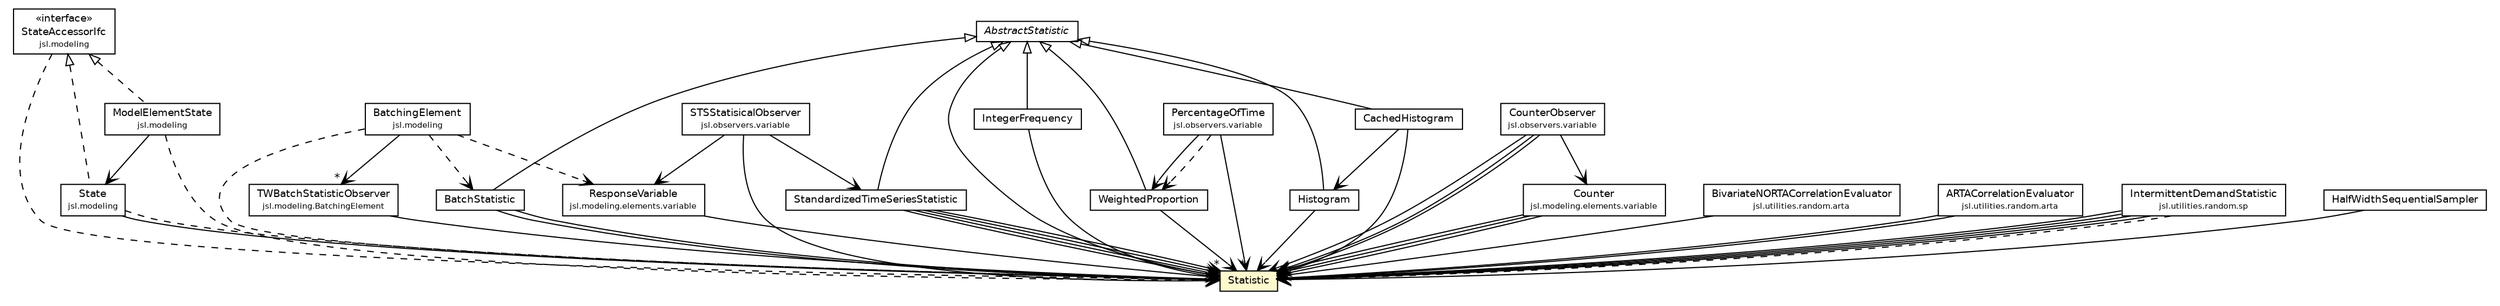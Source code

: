 #!/usr/local/bin/dot
#
# Class diagram 
# Generated by UMLGraph version 5.4 (http://www.umlgraph.org/)
#

digraph G {
	edge [fontname="Helvetica",fontsize=10,labelfontname="Helvetica",labelfontsize=10];
	node [fontname="Helvetica",fontsize=10,shape=plaintext];
	nodesep=0.25;
	ranksep=0.5;
	// jsl.modeling.StateAccessorIfc
	c210096 [label=<<table title="jsl.modeling.StateAccessorIfc" border="0" cellborder="1" cellspacing="0" cellpadding="2" port="p" href="../../modeling/StateAccessorIfc.html">
		<tr><td><table border="0" cellspacing="0" cellpadding="1">
<tr><td align="center" balign="center"> &#171;interface&#187; </td></tr>
<tr><td align="center" balign="center"> StateAccessorIfc </td></tr>
<tr><td align="center" balign="center"><font point-size="7.0"> jsl.modeling </font></td></tr>
		</table></td></tr>
		</table>>, URL="../../modeling/StateAccessorIfc.html", fontname="Helvetica", fontcolor="black", fontsize=9.0];
	// jsl.modeling.State
	c210097 [label=<<table title="jsl.modeling.State" border="0" cellborder="1" cellspacing="0" cellpadding="2" port="p" href="../../modeling/State.html">
		<tr><td><table border="0" cellspacing="0" cellpadding="1">
<tr><td align="center" balign="center"> State </td></tr>
<tr><td align="center" balign="center"><font point-size="7.0"> jsl.modeling </font></td></tr>
		</table></td></tr>
		</table>>, URL="../../modeling/State.html", fontname="Helvetica", fontcolor="black", fontsize=9.0];
	// jsl.modeling.ModelElementState
	c210106 [label=<<table title="jsl.modeling.ModelElementState" border="0" cellborder="1" cellspacing="0" cellpadding="2" port="p" href="../../modeling/ModelElementState.html">
		<tr><td><table border="0" cellspacing="0" cellpadding="1">
<tr><td align="center" balign="center"> ModelElementState </td></tr>
<tr><td align="center" balign="center"><font point-size="7.0"> jsl.modeling </font></td></tr>
		</table></td></tr>
		</table>>, URL="../../modeling/ModelElementState.html", fontname="Helvetica", fontcolor="black", fontsize=9.0];
	// jsl.modeling.BatchingElement
	c210125 [label=<<table title="jsl.modeling.BatchingElement" border="0" cellborder="1" cellspacing="0" cellpadding="2" port="p" href="../../modeling/BatchingElement.html">
		<tr><td><table border="0" cellspacing="0" cellpadding="1">
<tr><td align="center" balign="center"> BatchingElement </td></tr>
<tr><td align="center" balign="center"><font point-size="7.0"> jsl.modeling </font></td></tr>
		</table></td></tr>
		</table>>, URL="../../modeling/BatchingElement.html", fontname="Helvetica", fontcolor="black", fontsize=9.0];
	// jsl.modeling.BatchingElement.TWBatchStatisticObserver
	c210126 [label=<<table title="jsl.modeling.BatchingElement.TWBatchStatisticObserver" border="0" cellborder="1" cellspacing="0" cellpadding="2" port="p" href="../../modeling/BatchingElement.TWBatchStatisticObserver.html">
		<tr><td><table border="0" cellspacing="0" cellpadding="1">
<tr><td align="center" balign="center"> TWBatchStatisticObserver </td></tr>
<tr><td align="center" balign="center"><font point-size="7.0"> jsl.modeling.BatchingElement </font></td></tr>
		</table></td></tr>
		</table>>, URL="../../modeling/BatchingElement.TWBatchStatisticObserver.html", fontname="Helvetica", fontcolor="black", fontsize=9.0];
	// jsl.modeling.elements.variable.ResponseVariable
	c210338 [label=<<table title="jsl.modeling.elements.variable.ResponseVariable" border="0" cellborder="1" cellspacing="0" cellpadding="2" port="p" href="../../modeling/elements/variable/ResponseVariable.html">
		<tr><td><table border="0" cellspacing="0" cellpadding="1">
<tr><td align="center" balign="center"> ResponseVariable </td></tr>
<tr><td align="center" balign="center"><font point-size="7.0"> jsl.modeling.elements.variable </font></td></tr>
		</table></td></tr>
		</table>>, URL="../../modeling/elements/variable/ResponseVariable.html", fontname="Helvetica", fontcolor="black", fontsize=9.0];
	// jsl.modeling.elements.variable.Counter
	c210350 [label=<<table title="jsl.modeling.elements.variable.Counter" border="0" cellborder="1" cellspacing="0" cellpadding="2" port="p" href="../../modeling/elements/variable/Counter.html">
		<tr><td><table border="0" cellspacing="0" cellpadding="1">
<tr><td align="center" balign="center"> Counter </td></tr>
<tr><td align="center" balign="center"><font point-size="7.0"> jsl.modeling.elements.variable </font></td></tr>
		</table></td></tr>
		</table>>, URL="../../modeling/elements/variable/Counter.html", fontname="Helvetica", fontcolor="black", fontsize=9.0];
	// jsl.observers.variable.STSStatisicalObserver
	c210400 [label=<<table title="jsl.observers.variable.STSStatisicalObserver" border="0" cellborder="1" cellspacing="0" cellpadding="2" port="p" href="../../observers/variable/STSStatisicalObserver.html">
		<tr><td><table border="0" cellspacing="0" cellpadding="1">
<tr><td align="center" balign="center"> STSStatisicalObserver </td></tr>
<tr><td align="center" balign="center"><font point-size="7.0"> jsl.observers.variable </font></td></tr>
		</table></td></tr>
		</table>>, URL="../../observers/variable/STSStatisicalObserver.html", fontname="Helvetica", fontcolor="black", fontsize=9.0];
	// jsl.observers.variable.PercentageOfTime
	c210401 [label=<<table title="jsl.observers.variable.PercentageOfTime" border="0" cellborder="1" cellspacing="0" cellpadding="2" port="p" href="../../observers/variable/PercentageOfTime.html">
		<tr><td><table border="0" cellspacing="0" cellpadding="1">
<tr><td align="center" balign="center"> PercentageOfTime </td></tr>
<tr><td align="center" balign="center"><font point-size="7.0"> jsl.observers.variable </font></td></tr>
		</table></td></tr>
		</table>>, URL="../../observers/variable/PercentageOfTime.html", fontname="Helvetica", fontcolor="black", fontsize=9.0];
	// jsl.observers.variable.CounterObserver
	c210403 [label=<<table title="jsl.observers.variable.CounterObserver" border="0" cellborder="1" cellspacing="0" cellpadding="2" port="p" href="../../observers/variable/CounterObserver.html">
		<tr><td><table border="0" cellspacing="0" cellpadding="1">
<tr><td align="center" balign="center"> CounterObserver </td></tr>
<tr><td align="center" balign="center"><font point-size="7.0"> jsl.observers.variable </font></td></tr>
		</table></td></tr>
		</table>>, URL="../../observers/variable/CounterObserver.html", fontname="Helvetica", fontcolor="black", fontsize=9.0];
	// jsl.utilities.random.arta.BivariateNORTACorrelationEvaluator
	c210447 [label=<<table title="jsl.utilities.random.arta.BivariateNORTACorrelationEvaluator" border="0" cellborder="1" cellspacing="0" cellpadding="2" port="p" href="../random/arta/BivariateNORTACorrelationEvaluator.html">
		<tr><td><table border="0" cellspacing="0" cellpadding="1">
<tr><td align="center" balign="center"> BivariateNORTACorrelationEvaluator </td></tr>
<tr><td align="center" balign="center"><font point-size="7.0"> jsl.utilities.random.arta </font></td></tr>
		</table></td></tr>
		</table>>, URL="../random/arta/BivariateNORTACorrelationEvaluator.html", fontname="Helvetica", fontcolor="black", fontsize=9.0];
	// jsl.utilities.random.arta.ARTACorrelationEvaluator
	c210451 [label=<<table title="jsl.utilities.random.arta.ARTACorrelationEvaluator" border="0" cellborder="1" cellspacing="0" cellpadding="2" port="p" href="../random/arta/ARTACorrelationEvaluator.html">
		<tr><td><table border="0" cellspacing="0" cellpadding="1">
<tr><td align="center" balign="center"> ARTACorrelationEvaluator </td></tr>
<tr><td align="center" balign="center"><font point-size="7.0"> jsl.utilities.random.arta </font></td></tr>
		</table></td></tr>
		</table>>, URL="../random/arta/ARTACorrelationEvaluator.html", fontname="Helvetica", fontcolor="black", fontsize=9.0];
	// jsl.utilities.random.sp.IntermittentDemandStatistic
	c210521 [label=<<table title="jsl.utilities.random.sp.IntermittentDemandStatistic" border="0" cellborder="1" cellspacing="0" cellpadding="2" port="p" href="../random/sp/IntermittentDemandStatistic.html">
		<tr><td><table border="0" cellspacing="0" cellpadding="1">
<tr><td align="center" balign="center"> IntermittentDemandStatistic </td></tr>
<tr><td align="center" balign="center"><font point-size="7.0"> jsl.utilities.random.sp </font></td></tr>
		</table></td></tr>
		</table>>, URL="../random/sp/IntermittentDemandStatistic.html", fontname="Helvetica", fontcolor="black", fontsize=9.0];
	// jsl.utilities.statistic.WeightedProportion
	c210539 [label=<<table title="jsl.utilities.statistic.WeightedProportion" border="0" cellborder="1" cellspacing="0" cellpadding="2" port="p" href="./WeightedProportion.html">
		<tr><td><table border="0" cellspacing="0" cellpadding="1">
<tr><td align="center" balign="center"> WeightedProportion </td></tr>
		</table></td></tr>
		</table>>, URL="./WeightedProportion.html", fontname="Helvetica", fontcolor="black", fontsize=9.0];
	// jsl.utilities.statistic.Statistic
	c210543 [label=<<table title="jsl.utilities.statistic.Statistic" border="0" cellborder="1" cellspacing="0" cellpadding="2" port="p" bgcolor="lemonChiffon" href="./Statistic.html">
		<tr><td><table border="0" cellspacing="0" cellpadding="1">
<tr><td align="center" balign="center"> Statistic </td></tr>
		</table></td></tr>
		</table>>, URL="./Statistic.html", fontname="Helvetica", fontcolor="black", fontsize=9.0];
	// jsl.utilities.statistic.StandardizedTimeSeriesStatistic
	c210544 [label=<<table title="jsl.utilities.statistic.StandardizedTimeSeriesStatistic" border="0" cellborder="1" cellspacing="0" cellpadding="2" port="p" href="./StandardizedTimeSeriesStatistic.html">
		<tr><td><table border="0" cellspacing="0" cellpadding="1">
<tr><td align="center" balign="center"> StandardizedTimeSeriesStatistic </td></tr>
		</table></td></tr>
		</table>>, URL="./StandardizedTimeSeriesStatistic.html", fontname="Helvetica", fontcolor="black", fontsize=9.0];
	// jsl.utilities.statistic.IntegerFrequency
	c210547 [label=<<table title="jsl.utilities.statistic.IntegerFrequency" border="0" cellborder="1" cellspacing="0" cellpadding="2" port="p" href="./IntegerFrequency.html">
		<tr><td><table border="0" cellspacing="0" cellpadding="1">
<tr><td align="center" balign="center"> IntegerFrequency </td></tr>
		</table></td></tr>
		</table>>, URL="./IntegerFrequency.html", fontname="Helvetica", fontcolor="black", fontsize=9.0];
	// jsl.utilities.statistic.Histogram
	c210549 [label=<<table title="jsl.utilities.statistic.Histogram" border="0" cellborder="1" cellspacing="0" cellpadding="2" port="p" href="./Histogram.html">
		<tr><td><table border="0" cellspacing="0" cellpadding="1">
<tr><td align="center" balign="center"> Histogram </td></tr>
		</table></td></tr>
		</table>>, URL="./Histogram.html", fontname="Helvetica", fontcolor="black", fontsize=9.0];
	// jsl.utilities.statistic.HalfWidthSequentialSampler
	c210551 [label=<<table title="jsl.utilities.statistic.HalfWidthSequentialSampler" border="0" cellborder="1" cellspacing="0" cellpadding="2" port="p" href="./HalfWidthSequentialSampler.html">
		<tr><td><table border="0" cellspacing="0" cellpadding="1">
<tr><td align="center" balign="center"> HalfWidthSequentialSampler </td></tr>
		</table></td></tr>
		</table>>, URL="./HalfWidthSequentialSampler.html", fontname="Helvetica", fontcolor="black", fontsize=9.0];
	// jsl.utilities.statistic.CachedHistogram
	c210555 [label=<<table title="jsl.utilities.statistic.CachedHistogram" border="0" cellborder="1" cellspacing="0" cellpadding="2" port="p" href="./CachedHistogram.html">
		<tr><td><table border="0" cellspacing="0" cellpadding="1">
<tr><td align="center" balign="center"> CachedHistogram </td></tr>
		</table></td></tr>
		</table>>, URL="./CachedHistogram.html", fontname="Helvetica", fontcolor="black", fontsize=9.0];
	// jsl.utilities.statistic.BatchStatistic
	c210556 [label=<<table title="jsl.utilities.statistic.BatchStatistic" border="0" cellborder="1" cellspacing="0" cellpadding="2" port="p" href="./BatchStatistic.html">
		<tr><td><table border="0" cellspacing="0" cellpadding="1">
<tr><td align="center" balign="center"> BatchStatistic </td></tr>
		</table></td></tr>
		</table>>, URL="./BatchStatistic.html", fontname="Helvetica", fontcolor="black", fontsize=9.0];
	// jsl.utilities.statistic.AbstractStatistic
	c210557 [label=<<table title="jsl.utilities.statistic.AbstractStatistic" border="0" cellborder="1" cellspacing="0" cellpadding="2" port="p" href="./AbstractStatistic.html">
		<tr><td><table border="0" cellspacing="0" cellpadding="1">
<tr><td align="center" balign="center"><font face="Helvetica-Oblique"> AbstractStatistic </font></td></tr>
		</table></td></tr>
		</table>>, URL="./AbstractStatistic.html", fontname="Helvetica", fontcolor="black", fontsize=9.0];
	//jsl.modeling.State implements jsl.modeling.StateAccessorIfc
	c210096:p -> c210097:p [dir=back,arrowtail=empty,style=dashed];
	//jsl.modeling.ModelElementState implements jsl.modeling.StateAccessorIfc
	c210096:p -> c210106:p [dir=back,arrowtail=empty,style=dashed];
	//jsl.utilities.statistic.WeightedProportion extends jsl.utilities.statistic.AbstractStatistic
	c210557:p -> c210539:p [dir=back,arrowtail=empty];
	//jsl.utilities.statistic.Statistic extends jsl.utilities.statistic.AbstractStatistic
	c210557:p -> c210543:p [dir=back,arrowtail=empty];
	//jsl.utilities.statistic.StandardizedTimeSeriesStatistic extends jsl.utilities.statistic.AbstractStatistic
	c210557:p -> c210544:p [dir=back,arrowtail=empty];
	//jsl.utilities.statistic.IntegerFrequency extends jsl.utilities.statistic.AbstractStatistic
	c210557:p -> c210547:p [dir=back,arrowtail=empty];
	//jsl.utilities.statistic.Histogram extends jsl.utilities.statistic.AbstractStatistic
	c210557:p -> c210549:p [dir=back,arrowtail=empty];
	//jsl.utilities.statistic.CachedHistogram extends jsl.utilities.statistic.AbstractStatistic
	c210557:p -> c210555:p [dir=back,arrowtail=empty];
	//jsl.utilities.statistic.BatchStatistic extends jsl.utilities.statistic.AbstractStatistic
	c210557:p -> c210556:p [dir=back,arrowtail=empty];
	// jsl.modeling.State NAVASSOC jsl.utilities.statistic.Statistic
	c210097:p -> c210543:p [taillabel="", label="", headlabel="", fontname="Helvetica", fontcolor="black", fontsize=10.0, color="black", arrowhead=open];
	// jsl.modeling.ModelElementState NAVASSOC jsl.modeling.State
	c210106:p -> c210097:p [taillabel="", label="", headlabel="", fontname="Helvetica", fontcolor="black", fontsize=10.0, color="black", arrowhead=open];
	// jsl.modeling.BatchingElement NAVASSOC jsl.modeling.BatchingElement.TWBatchStatisticObserver
	c210125:p -> c210126:p [taillabel="", label="", headlabel="*", fontname="Helvetica", fontcolor="black", fontsize=10.0, color="black", arrowhead=open];
	// jsl.modeling.BatchingElement.TWBatchStatisticObserver NAVASSOC jsl.utilities.statistic.Statistic
	c210126:p -> c210543:p [taillabel="", label="", headlabel="", fontname="Helvetica", fontcolor="black", fontsize=10.0, color="black", arrowhead=open];
	// jsl.modeling.elements.variable.ResponseVariable NAVASSOC jsl.utilities.statistic.Statistic
	c210338:p -> c210543:p [taillabel="", label="", headlabel="", fontname="Helvetica", fontcolor="black", fontsize=10.0, color="black", arrowhead=open];
	// jsl.modeling.elements.variable.Counter NAVASSOC jsl.utilities.statistic.Statistic
	c210350:p -> c210543:p [taillabel="", label="", headlabel="", fontname="Helvetica", fontcolor="black", fontsize=10.0, color="black", arrowhead=open];
	// jsl.modeling.elements.variable.Counter NAVASSOC jsl.utilities.statistic.Statistic
	c210350:p -> c210543:p [taillabel="", label="", headlabel="", fontname="Helvetica", fontcolor="black", fontsize=10.0, color="black", arrowhead=open];
	// jsl.modeling.elements.variable.Counter NAVASSOC jsl.utilities.statistic.Statistic
	c210350:p -> c210543:p [taillabel="", label="", headlabel="", fontname="Helvetica", fontcolor="black", fontsize=10.0, color="black", arrowhead=open];
	// jsl.observers.variable.STSStatisicalObserver NAVASSOC jsl.utilities.statistic.StandardizedTimeSeriesStatistic
	c210400:p -> c210544:p [taillabel="", label="", headlabel="", fontname="Helvetica", fontcolor="black", fontsize=10.0, color="black", arrowhead=open];
	// jsl.observers.variable.STSStatisicalObserver NAVASSOC jsl.utilities.statistic.Statistic
	c210400:p -> c210543:p [taillabel="", label="", headlabel="", fontname="Helvetica", fontcolor="black", fontsize=10.0, color="black", arrowhead=open];
	// jsl.observers.variable.STSStatisicalObserver NAVASSOC jsl.modeling.elements.variable.ResponseVariable
	c210400:p -> c210338:p [taillabel="", label="", headlabel="", fontname="Helvetica", fontcolor="black", fontsize=10.0, color="black", arrowhead=open];
	// jsl.observers.variable.PercentageOfTime NAVASSOC jsl.utilities.statistic.WeightedProportion
	c210401:p -> c210539:p [taillabel="", label="", headlabel="", fontname="Helvetica", fontcolor="black", fontsize=10.0, color="black", arrowhead=open];
	// jsl.observers.variable.PercentageOfTime NAVASSOC jsl.utilities.statistic.Statistic
	c210401:p -> c210543:p [taillabel="", label="", headlabel="*", fontname="Helvetica", fontcolor="black", fontsize=10.0, color="black", arrowhead=open];
	// jsl.observers.variable.CounterObserver NAVASSOC jsl.modeling.elements.variable.Counter
	c210403:p -> c210350:p [taillabel="", label="", headlabel="", fontname="Helvetica", fontcolor="black", fontsize=10.0, color="black", arrowhead=open];
	// jsl.observers.variable.CounterObserver NAVASSOC jsl.utilities.statistic.Statistic
	c210403:p -> c210543:p [taillabel="", label="", headlabel="", fontname="Helvetica", fontcolor="black", fontsize=10.0, color="black", arrowhead=open];
	// jsl.observers.variable.CounterObserver NAVASSOC jsl.utilities.statistic.Statistic
	c210403:p -> c210543:p [taillabel="", label="", headlabel="", fontname="Helvetica", fontcolor="black", fontsize=10.0, color="black", arrowhead=open];
	// jsl.observers.variable.CounterObserver NAVASSOC jsl.utilities.statistic.Statistic
	c210403:p -> c210543:p [taillabel="", label="", headlabel="", fontname="Helvetica", fontcolor="black", fontsize=10.0, color="black", arrowhead=open];
	// jsl.utilities.random.arta.BivariateNORTACorrelationEvaluator NAVASSOC jsl.utilities.statistic.Statistic
	c210447:p -> c210543:p [taillabel="", label="", headlabel="", fontname="Helvetica", fontcolor="black", fontsize=10.0, color="black", arrowhead=open];
	// jsl.utilities.random.arta.ARTACorrelationEvaluator NAVASSOC jsl.utilities.statistic.Statistic
	c210451:p -> c210543:p [taillabel="", label="", headlabel="", fontname="Helvetica", fontcolor="black", fontsize=10.0, color="black", arrowhead=open];
	// jsl.utilities.random.arta.ARTACorrelationEvaluator NAVASSOC jsl.utilities.statistic.Statistic
	c210451:p -> c210543:p [taillabel="", label="", headlabel="", fontname="Helvetica", fontcolor="black", fontsize=10.0, color="black", arrowhead=open];
	// jsl.utilities.random.sp.IntermittentDemandStatistic NAVASSOC jsl.utilities.statistic.Statistic
	c210521:p -> c210543:p [taillabel="", label="", headlabel="", fontname="Helvetica", fontcolor="black", fontsize=10.0, color="black", arrowhead=open];
	// jsl.utilities.random.sp.IntermittentDemandStatistic NAVASSOC jsl.utilities.statistic.Statistic
	c210521:p -> c210543:p [taillabel="", label="", headlabel="", fontname="Helvetica", fontcolor="black", fontsize=10.0, color="black", arrowhead=open];
	// jsl.utilities.random.sp.IntermittentDemandStatistic NAVASSOC jsl.utilities.statistic.Statistic
	c210521:p -> c210543:p [taillabel="", label="", headlabel="", fontname="Helvetica", fontcolor="black", fontsize=10.0, color="black", arrowhead=open];
	// jsl.utilities.random.sp.IntermittentDemandStatistic NAVASSOC jsl.utilities.statistic.Statistic
	c210521:p -> c210543:p [taillabel="", label="", headlabel="", fontname="Helvetica", fontcolor="black", fontsize=10.0, color="black", arrowhead=open];
	// jsl.utilities.statistic.WeightedProportion NAVASSOC jsl.utilities.statistic.Statistic
	c210539:p -> c210543:p [taillabel="", label="", headlabel="", fontname="Helvetica", fontcolor="black", fontsize=10.0, color="black", arrowhead=open];
	// jsl.utilities.statistic.StandardizedTimeSeriesStatistic NAVASSOC jsl.utilities.statistic.Statistic
	c210544:p -> c210543:p [taillabel="", label="", headlabel="", fontname="Helvetica", fontcolor="black", fontsize=10.0, color="black", arrowhead=open];
	// jsl.utilities.statistic.StandardizedTimeSeriesStatistic NAVASSOC jsl.utilities.statistic.Statistic
	c210544:p -> c210543:p [taillabel="", label="", headlabel="", fontname="Helvetica", fontcolor="black", fontsize=10.0, color="black", arrowhead=open];
	// jsl.utilities.statistic.StandardizedTimeSeriesStatistic NAVASSOC jsl.utilities.statistic.Statistic
	c210544:p -> c210543:p [taillabel="", label="", headlabel="", fontname="Helvetica", fontcolor="black", fontsize=10.0, color="black", arrowhead=open];
	// jsl.utilities.statistic.StandardizedTimeSeriesStatistic NAVASSOC jsl.utilities.statistic.Statistic
	c210544:p -> c210543:p [taillabel="", label="", headlabel="*", fontname="Helvetica", fontcolor="black", fontsize=10.0, color="black", arrowhead=open];
	// jsl.utilities.statistic.IntegerFrequency NAVASSOC jsl.utilities.statistic.Statistic
	c210547:p -> c210543:p [taillabel="", label="", headlabel="", fontname="Helvetica", fontcolor="black", fontsize=10.0, color="black", arrowhead=open];
	// jsl.utilities.statistic.Histogram NAVASSOC jsl.utilities.statistic.Statistic
	c210549:p -> c210543:p [taillabel="", label="", headlabel="", fontname="Helvetica", fontcolor="black", fontsize=10.0, color="black", arrowhead=open];
	// jsl.utilities.statistic.HalfWidthSequentialSampler NAVASSOC jsl.utilities.statistic.Statistic
	c210551:p -> c210543:p [taillabel="", label="", headlabel="", fontname="Helvetica", fontcolor="black", fontsize=10.0, color="black", arrowhead=open];
	// jsl.utilities.statistic.CachedHistogram NAVASSOC jsl.utilities.statistic.Statistic
	c210555:p -> c210543:p [taillabel="", label="", headlabel="", fontname="Helvetica", fontcolor="black", fontsize=10.0, color="black", arrowhead=open];
	// jsl.utilities.statistic.CachedHistogram NAVASSOC jsl.utilities.statistic.Histogram
	c210555:p -> c210549:p [taillabel="", label="", headlabel="", fontname="Helvetica", fontcolor="black", fontsize=10.0, color="black", arrowhead=open];
	// jsl.utilities.statistic.BatchStatistic NAVASSOC jsl.utilities.statistic.Statistic
	c210556:p -> c210543:p [taillabel="", label="", headlabel="", fontname="Helvetica", fontcolor="black", fontsize=10.0, color="black", arrowhead=open];
	// jsl.utilities.statistic.BatchStatistic NAVASSOC jsl.utilities.statistic.Statistic
	c210556:p -> c210543:p [taillabel="", label="", headlabel="", fontname="Helvetica", fontcolor="black", fontsize=10.0, color="black", arrowhead=open];
	// jsl.modeling.StateAccessorIfc DEPEND jsl.utilities.statistic.Statistic
	c210096:p -> c210543:p [taillabel="", label="", headlabel="", fontname="Helvetica", fontcolor="black", fontsize=10.0, color="black", arrowhead=open, style=dashed];
	// jsl.modeling.State DEPEND jsl.utilities.statistic.Statistic
	c210097:p -> c210543:p [taillabel="", label="", headlabel="", fontname="Helvetica", fontcolor="black", fontsize=10.0, color="black", arrowhead=open, style=dashed];
	// jsl.modeling.ModelElementState DEPEND jsl.utilities.statistic.Statistic
	c210106:p -> c210543:p [taillabel="", label="", headlabel="", fontname="Helvetica", fontcolor="black", fontsize=10.0, color="black", arrowhead=open, style=dashed];
	// jsl.modeling.BatchingElement DEPEND jsl.utilities.statistic.Statistic
	c210125:p -> c210543:p [taillabel="", label="", headlabel="", fontname="Helvetica", fontcolor="black", fontsize=10.0, color="black", arrowhead=open, style=dashed];
	// jsl.modeling.BatchingElement DEPEND jsl.utilities.statistic.BatchStatistic
	c210125:p -> c210556:p [taillabel="", label="", headlabel="", fontname="Helvetica", fontcolor="black", fontsize=10.0, color="black", arrowhead=open, style=dashed];
	// jsl.modeling.BatchingElement DEPEND jsl.modeling.elements.variable.ResponseVariable
	c210125:p -> c210338:p [taillabel="", label="", headlabel="", fontname="Helvetica", fontcolor="black", fontsize=10.0, color="black", arrowhead=open, style=dashed];
	// jsl.observers.variable.PercentageOfTime DEPEND jsl.utilities.statistic.WeightedProportion
	c210401:p -> c210539:p [taillabel="", label="", headlabel="", fontname="Helvetica", fontcolor="black", fontsize=10.0, color="black", arrowhead=open, style=dashed];
	// jsl.utilities.random.sp.IntermittentDemandStatistic DEPEND jsl.utilities.statistic.Statistic
	c210521:p -> c210543:p [taillabel="", label="", headlabel="", fontname="Helvetica", fontcolor="black", fontsize=10.0, color="black", arrowhead=open, style=dashed];
}

